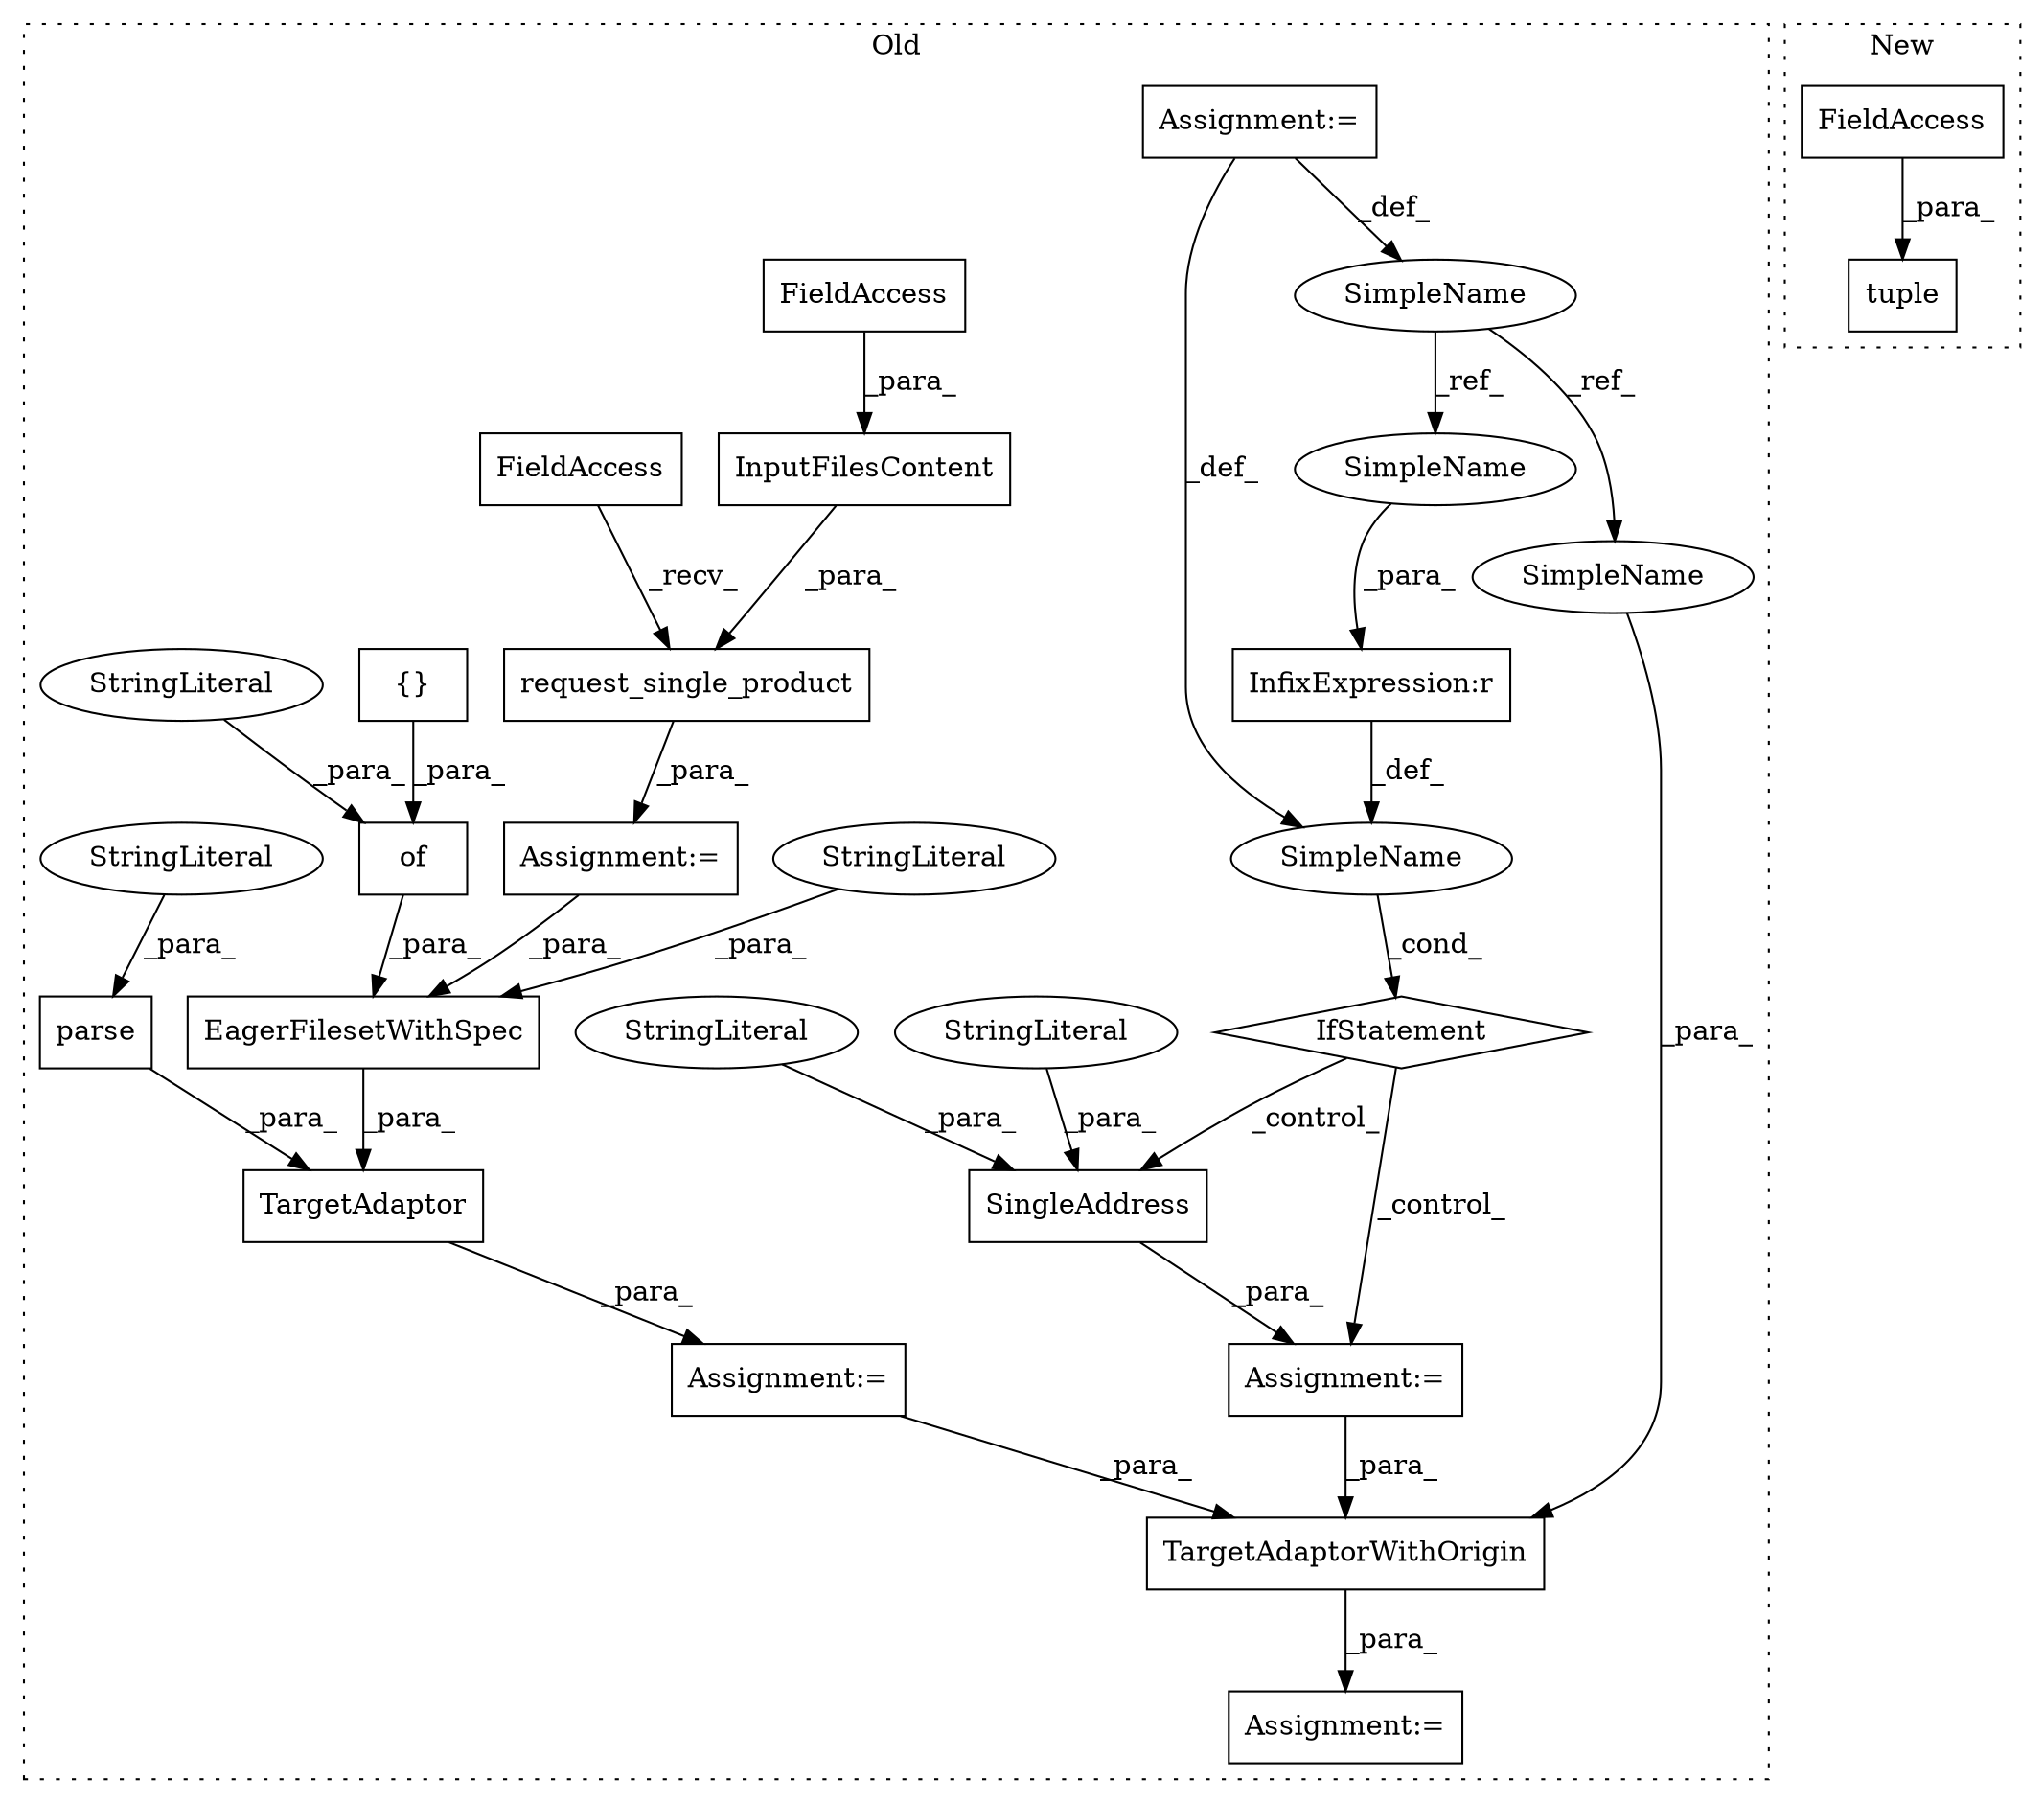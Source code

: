 digraph G {
subgraph cluster0 {
1 [label="parse" a="32" s="2371,2390" l="6,1" shape="box"];
4 [label="Assignment:=" a="7" s="2494" l="1" shape="box"];
5 [label="{}" a="4" s="2343" l="2" shape="box"];
6 [label="SingleAddress" a="32" s="2433,2462" l="14,1" shape="box"];
7 [label="EagerFilesetWithSpec" a="32" s="2291,2361" l="21,1" shape="box"];
8 [label="InputFilesContent" a="32" s="2231,2261" l="18,1" shape="box"];
9 [label="request_single_product" a="32" s="2199,2262" l="23,1" shape="box"];
10 [label="FieldAccess" a="22" s="2249" l="12" shape="box"];
11 [label="FieldAccess" a="22" s="2194" l="4" shape="box"];
12 [label="of" a="32" s="2323,2345" l="3,1" shape="box"];
13 [label="StringLiteral" a="45" s="2326" l="7" shape="ellipse"];
14 [label="StringLiteral" a="45" s="2454" l="8" shape="ellipse"];
15 [label="StringLiteral" a="45" s="2447" l="6" shape="ellipse"];
16 [label="InfixExpression:r" a="27" s="2408" l="4" shape="box"];
17 [label="IfStatement" a="25" s="2398,2416" l="4,2" shape="diamond"];
18 [label="SimpleName" a="42" s="" l="" shape="ellipse"];
19 [label="Assignment:=" a="7" s="2276" l="1" shape="box"];
20 [label="Assignment:=" a="7" s="2432" l="1" shape="box"];
21 [label="Assignment:=" a="7" s="2193" l="1" shape="box"];
22 [label="Assignment:=" a="7" s="1811" l="6" shape="box"];
23 [label="StringLiteral" a="45" s="2312" l="6" shape="ellipse"];
24 [label="StringLiteral" a="45" s="2377" l="13" shape="ellipse"];
25 [label="TargetAdaptorWithOrigin" a="32" s="2495,2533" l="24,1" shape="box"];
26 [label="SimpleName" a="42" s="1811" l="6" shape="ellipse"];
27 [label="TargetAdaptor" a="32" s="2277,2391" l="14,1" shape="box"];
28 [label="SimpleName" a="42" s="2402" l="6" shape="ellipse"];
29 [label="SimpleName" a="42" s="2527" l="6" shape="ellipse"];
label = "Old";
style="dotted";
}
subgraph cluster1 {
2 [label="tuple" a="32" s="2760,2773" l="6,1" shape="box"];
3 [label="FieldAccess" a="22" s="2766" l="7" shape="box"];
label = "New";
style="dotted";
}
1 -> 27 [label="_para_"];
3 -> 2 [label="_para_"];
5 -> 12 [label="_para_"];
6 -> 20 [label="_para_"];
7 -> 27 [label="_para_"];
8 -> 9 [label="_para_"];
9 -> 21 [label="_para_"];
10 -> 8 [label="_para_"];
11 -> 9 [label="_recv_"];
12 -> 7 [label="_para_"];
13 -> 12 [label="_para_"];
14 -> 6 [label="_para_"];
15 -> 6 [label="_para_"];
16 -> 18 [label="_def_"];
17 -> 6 [label="_control_"];
17 -> 20 [label="_control_"];
18 -> 17 [label="_cond_"];
19 -> 25 [label="_para_"];
20 -> 25 [label="_para_"];
21 -> 7 [label="_para_"];
22 -> 18 [label="_def_"];
22 -> 26 [label="_def_"];
23 -> 7 [label="_para_"];
24 -> 1 [label="_para_"];
25 -> 4 [label="_para_"];
26 -> 28 [label="_ref_"];
26 -> 29 [label="_ref_"];
27 -> 19 [label="_para_"];
28 -> 16 [label="_para_"];
29 -> 25 [label="_para_"];
}